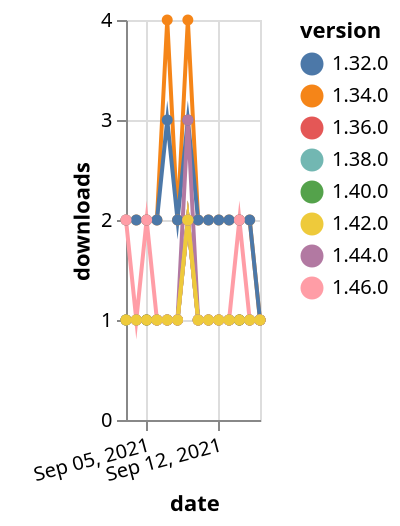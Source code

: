 {"$schema": "https://vega.github.io/schema/vega-lite/v5.json", "description": "A simple bar chart with embedded data.", "data": {"values": [{"date": "2021-09-03", "total": 2545, "delta": 2, "version": "1.34.0"}, {"date": "2021-09-04", "total": 2547, "delta": 2, "version": "1.34.0"}, {"date": "2021-09-05", "total": 2549, "delta": 2, "version": "1.34.0"}, {"date": "2021-09-06", "total": 2551, "delta": 2, "version": "1.34.0"}, {"date": "2021-09-07", "total": 2555, "delta": 4, "version": "1.34.0"}, {"date": "2021-09-08", "total": 2557, "delta": 2, "version": "1.34.0"}, {"date": "2021-09-09", "total": 2561, "delta": 4, "version": "1.34.0"}, {"date": "2021-09-10", "total": 2563, "delta": 2, "version": "1.34.0"}, {"date": "2021-09-11", "total": 2565, "delta": 2, "version": "1.34.0"}, {"date": "2021-09-12", "total": 2567, "delta": 2, "version": "1.34.0"}, {"date": "2021-09-13", "total": 2569, "delta": 2, "version": "1.34.0"}, {"date": "2021-09-14", "total": 2571, "delta": 2, "version": "1.34.0"}, {"date": "2021-09-15", "total": 2573, "delta": 2, "version": "1.34.0"}, {"date": "2021-09-16", "total": 2574, "delta": 1, "version": "1.34.0"}, {"date": "2021-09-03", "total": 2356, "delta": 2, "version": "1.32.0"}, {"date": "2021-09-04", "total": 2358, "delta": 2, "version": "1.32.0"}, {"date": "2021-09-05", "total": 2360, "delta": 2, "version": "1.32.0"}, {"date": "2021-09-06", "total": 2362, "delta": 2, "version": "1.32.0"}, {"date": "2021-09-07", "total": 2365, "delta": 3, "version": "1.32.0"}, {"date": "2021-09-08", "total": 2367, "delta": 2, "version": "1.32.0"}, {"date": "2021-09-09", "total": 2370, "delta": 3, "version": "1.32.0"}, {"date": "2021-09-10", "total": 2372, "delta": 2, "version": "1.32.0"}, {"date": "2021-09-11", "total": 2374, "delta": 2, "version": "1.32.0"}, {"date": "2021-09-12", "total": 2376, "delta": 2, "version": "1.32.0"}, {"date": "2021-09-13", "total": 2378, "delta": 2, "version": "1.32.0"}, {"date": "2021-09-14", "total": 2380, "delta": 2, "version": "1.32.0"}, {"date": "2021-09-15", "total": 2382, "delta": 2, "version": "1.32.0"}, {"date": "2021-09-16", "total": 2383, "delta": 1, "version": "1.32.0"}, {"date": "2021-09-03", "total": 180, "delta": 1, "version": "1.44.0"}, {"date": "2021-09-04", "total": 181, "delta": 1, "version": "1.44.0"}, {"date": "2021-09-05", "total": 182, "delta": 1, "version": "1.44.0"}, {"date": "2021-09-06", "total": 183, "delta": 1, "version": "1.44.0"}, {"date": "2021-09-07", "total": 184, "delta": 1, "version": "1.44.0"}, {"date": "2021-09-08", "total": 185, "delta": 1, "version": "1.44.0"}, {"date": "2021-09-09", "total": 188, "delta": 3, "version": "1.44.0"}, {"date": "2021-09-10", "total": 189, "delta": 1, "version": "1.44.0"}, {"date": "2021-09-11", "total": 190, "delta": 1, "version": "1.44.0"}, {"date": "2021-09-12", "total": 191, "delta": 1, "version": "1.44.0"}, {"date": "2021-09-13", "total": 192, "delta": 1, "version": "1.44.0"}, {"date": "2021-09-14", "total": 193, "delta": 1, "version": "1.44.0"}, {"date": "2021-09-15", "total": 194, "delta": 1, "version": "1.44.0"}, {"date": "2021-09-16", "total": 195, "delta": 1, "version": "1.44.0"}, {"date": "2021-09-03", "total": 191, "delta": 1, "version": "1.38.0"}, {"date": "2021-09-04", "total": 192, "delta": 1, "version": "1.38.0"}, {"date": "2021-09-05", "total": 193, "delta": 1, "version": "1.38.0"}, {"date": "2021-09-06", "total": 194, "delta": 1, "version": "1.38.0"}, {"date": "2021-09-07", "total": 195, "delta": 1, "version": "1.38.0"}, {"date": "2021-09-08", "total": 196, "delta": 1, "version": "1.38.0"}, {"date": "2021-09-09", "total": 198, "delta": 2, "version": "1.38.0"}, {"date": "2021-09-10", "total": 199, "delta": 1, "version": "1.38.0"}, {"date": "2021-09-11", "total": 200, "delta": 1, "version": "1.38.0"}, {"date": "2021-09-12", "total": 201, "delta": 1, "version": "1.38.0"}, {"date": "2021-09-13", "total": 202, "delta": 1, "version": "1.38.0"}, {"date": "2021-09-14", "total": 203, "delta": 1, "version": "1.38.0"}, {"date": "2021-09-15", "total": 204, "delta": 1, "version": "1.38.0"}, {"date": "2021-09-16", "total": 205, "delta": 1, "version": "1.38.0"}, {"date": "2021-09-03", "total": 237, "delta": 1, "version": "1.36.0"}, {"date": "2021-09-04", "total": 238, "delta": 1, "version": "1.36.0"}, {"date": "2021-09-05", "total": 239, "delta": 1, "version": "1.36.0"}, {"date": "2021-09-06", "total": 240, "delta": 1, "version": "1.36.0"}, {"date": "2021-09-07", "total": 241, "delta": 1, "version": "1.36.0"}, {"date": "2021-09-08", "total": 242, "delta": 1, "version": "1.36.0"}, {"date": "2021-09-09", "total": 244, "delta": 2, "version": "1.36.0"}, {"date": "2021-09-10", "total": 245, "delta": 1, "version": "1.36.0"}, {"date": "2021-09-11", "total": 246, "delta": 1, "version": "1.36.0"}, {"date": "2021-09-12", "total": 247, "delta": 1, "version": "1.36.0"}, {"date": "2021-09-13", "total": 248, "delta": 1, "version": "1.36.0"}, {"date": "2021-09-14", "total": 249, "delta": 1, "version": "1.36.0"}, {"date": "2021-09-15", "total": 250, "delta": 1, "version": "1.36.0"}, {"date": "2021-09-16", "total": 251, "delta": 1, "version": "1.36.0"}, {"date": "2021-09-03", "total": 185, "delta": 1, "version": "1.40.0"}, {"date": "2021-09-04", "total": 186, "delta": 1, "version": "1.40.0"}, {"date": "2021-09-05", "total": 187, "delta": 1, "version": "1.40.0"}, {"date": "2021-09-06", "total": 188, "delta": 1, "version": "1.40.0"}, {"date": "2021-09-07", "total": 189, "delta": 1, "version": "1.40.0"}, {"date": "2021-09-08", "total": 190, "delta": 1, "version": "1.40.0"}, {"date": "2021-09-09", "total": 192, "delta": 2, "version": "1.40.0"}, {"date": "2021-09-10", "total": 193, "delta": 1, "version": "1.40.0"}, {"date": "2021-09-11", "total": 194, "delta": 1, "version": "1.40.0"}, {"date": "2021-09-12", "total": 195, "delta": 1, "version": "1.40.0"}, {"date": "2021-09-13", "total": 196, "delta": 1, "version": "1.40.0"}, {"date": "2021-09-14", "total": 197, "delta": 1, "version": "1.40.0"}, {"date": "2021-09-15", "total": 198, "delta": 1, "version": "1.40.0"}, {"date": "2021-09-16", "total": 199, "delta": 1, "version": "1.40.0"}, {"date": "2021-09-03", "total": 125, "delta": 2, "version": "1.46.0"}, {"date": "2021-09-04", "total": 126, "delta": 1, "version": "1.46.0"}, {"date": "2021-09-05", "total": 128, "delta": 2, "version": "1.46.0"}, {"date": "2021-09-06", "total": 129, "delta": 1, "version": "1.46.0"}, {"date": "2021-09-07", "total": 130, "delta": 1, "version": "1.46.0"}, {"date": "2021-09-08", "total": 131, "delta": 1, "version": "1.46.0"}, {"date": "2021-09-09", "total": 133, "delta": 2, "version": "1.46.0"}, {"date": "2021-09-10", "total": 134, "delta": 1, "version": "1.46.0"}, {"date": "2021-09-11", "total": 135, "delta": 1, "version": "1.46.0"}, {"date": "2021-09-12", "total": 136, "delta": 1, "version": "1.46.0"}, {"date": "2021-09-13", "total": 137, "delta": 1, "version": "1.46.0"}, {"date": "2021-09-14", "total": 139, "delta": 2, "version": "1.46.0"}, {"date": "2021-09-15", "total": 140, "delta": 1, "version": "1.46.0"}, {"date": "2021-09-16", "total": 141, "delta": 1, "version": "1.46.0"}, {"date": "2021-09-03", "total": 158, "delta": 1, "version": "1.42.0"}, {"date": "2021-09-04", "total": 159, "delta": 1, "version": "1.42.0"}, {"date": "2021-09-05", "total": 160, "delta": 1, "version": "1.42.0"}, {"date": "2021-09-06", "total": 161, "delta": 1, "version": "1.42.0"}, {"date": "2021-09-07", "total": 162, "delta": 1, "version": "1.42.0"}, {"date": "2021-09-08", "total": 163, "delta": 1, "version": "1.42.0"}, {"date": "2021-09-09", "total": 165, "delta": 2, "version": "1.42.0"}, {"date": "2021-09-10", "total": 166, "delta": 1, "version": "1.42.0"}, {"date": "2021-09-11", "total": 167, "delta": 1, "version": "1.42.0"}, {"date": "2021-09-12", "total": 168, "delta": 1, "version": "1.42.0"}, {"date": "2021-09-13", "total": 169, "delta": 1, "version": "1.42.0"}, {"date": "2021-09-14", "total": 170, "delta": 1, "version": "1.42.0"}, {"date": "2021-09-15", "total": 171, "delta": 1, "version": "1.42.0"}, {"date": "2021-09-16", "total": 172, "delta": 1, "version": "1.42.0"}]}, "width": "container", "mark": {"type": "line", "point": {"filled": true}}, "encoding": {"x": {"field": "date", "type": "temporal", "timeUnit": "yearmonthdate", "title": "date", "axis": {"labelAngle": -15}}, "y": {"field": "delta", "type": "quantitative", "title": "downloads"}, "color": {"field": "version", "type": "nominal"}, "tooltip": {"field": "delta"}}}